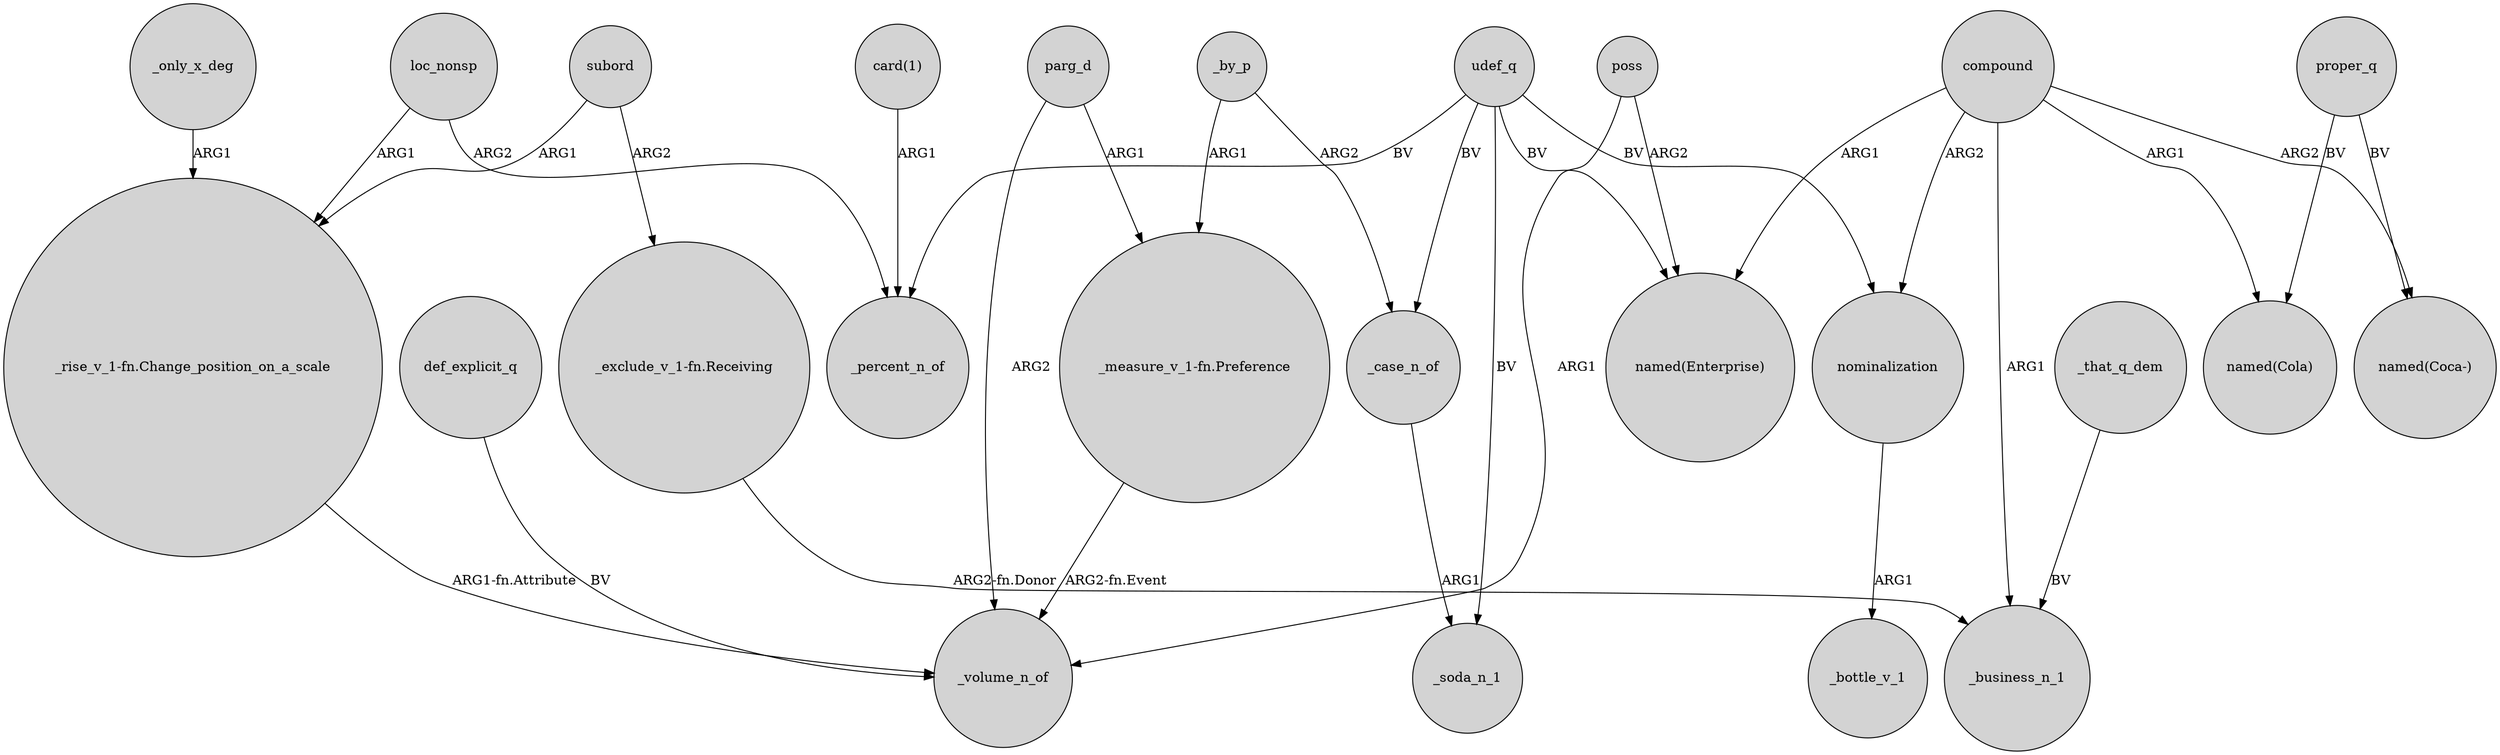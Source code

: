 digraph {
	node [shape=circle style=filled]
	_by_p -> _case_n_of [label=ARG2]
	compound -> "named(Enterprise)" [label=ARG1]
	poss -> _volume_n_of [label=ARG1]
	"_exclude_v_1-fn.Receiving" -> _business_n_1 [label="ARG2-fn.Donor"]
	loc_nonsp -> "_rise_v_1-fn.Change_position_on_a_scale" [label=ARG1]
	udef_q -> nominalization [label=BV]
	_only_x_deg -> "_rise_v_1-fn.Change_position_on_a_scale" [label=ARG1]
	nominalization -> _bottle_v_1 [label=ARG1]
	udef_q -> _case_n_of [label=BV]
	udef_q -> _soda_n_1 [label=BV]
	poss -> "named(Enterprise)" [label=ARG2]
	compound -> nominalization [label=ARG2]
	"_rise_v_1-fn.Change_position_on_a_scale" -> _volume_n_of [label="ARG1-fn.Attribute"]
	_that_q_dem -> _business_n_1 [label=BV]
	def_explicit_q -> _volume_n_of [label=BV]
	compound -> "named(Cola)" [label=ARG1]
	compound -> "named(Coca-)" [label=ARG2]
	udef_q -> _percent_n_of [label=BV]
	_case_n_of -> _soda_n_1 [label=ARG1]
	parg_d -> "_measure_v_1-fn.Preference" [label=ARG1]
	proper_q -> "named(Cola)" [label=BV]
	subord -> "_exclude_v_1-fn.Receiving" [label=ARG2]
	"card(1)" -> _percent_n_of [label=ARG1]
	subord -> "_rise_v_1-fn.Change_position_on_a_scale" [label=ARG1]
	"_measure_v_1-fn.Preference" -> _volume_n_of [label="ARG2-fn.Event"]
	udef_q -> "named(Enterprise)" [label=BV]
	compound -> _business_n_1 [label=ARG1]
	parg_d -> _volume_n_of [label=ARG2]
	_by_p -> "_measure_v_1-fn.Preference" [label=ARG1]
	proper_q -> "named(Coca-)" [label=BV]
	loc_nonsp -> _percent_n_of [label=ARG2]
}

